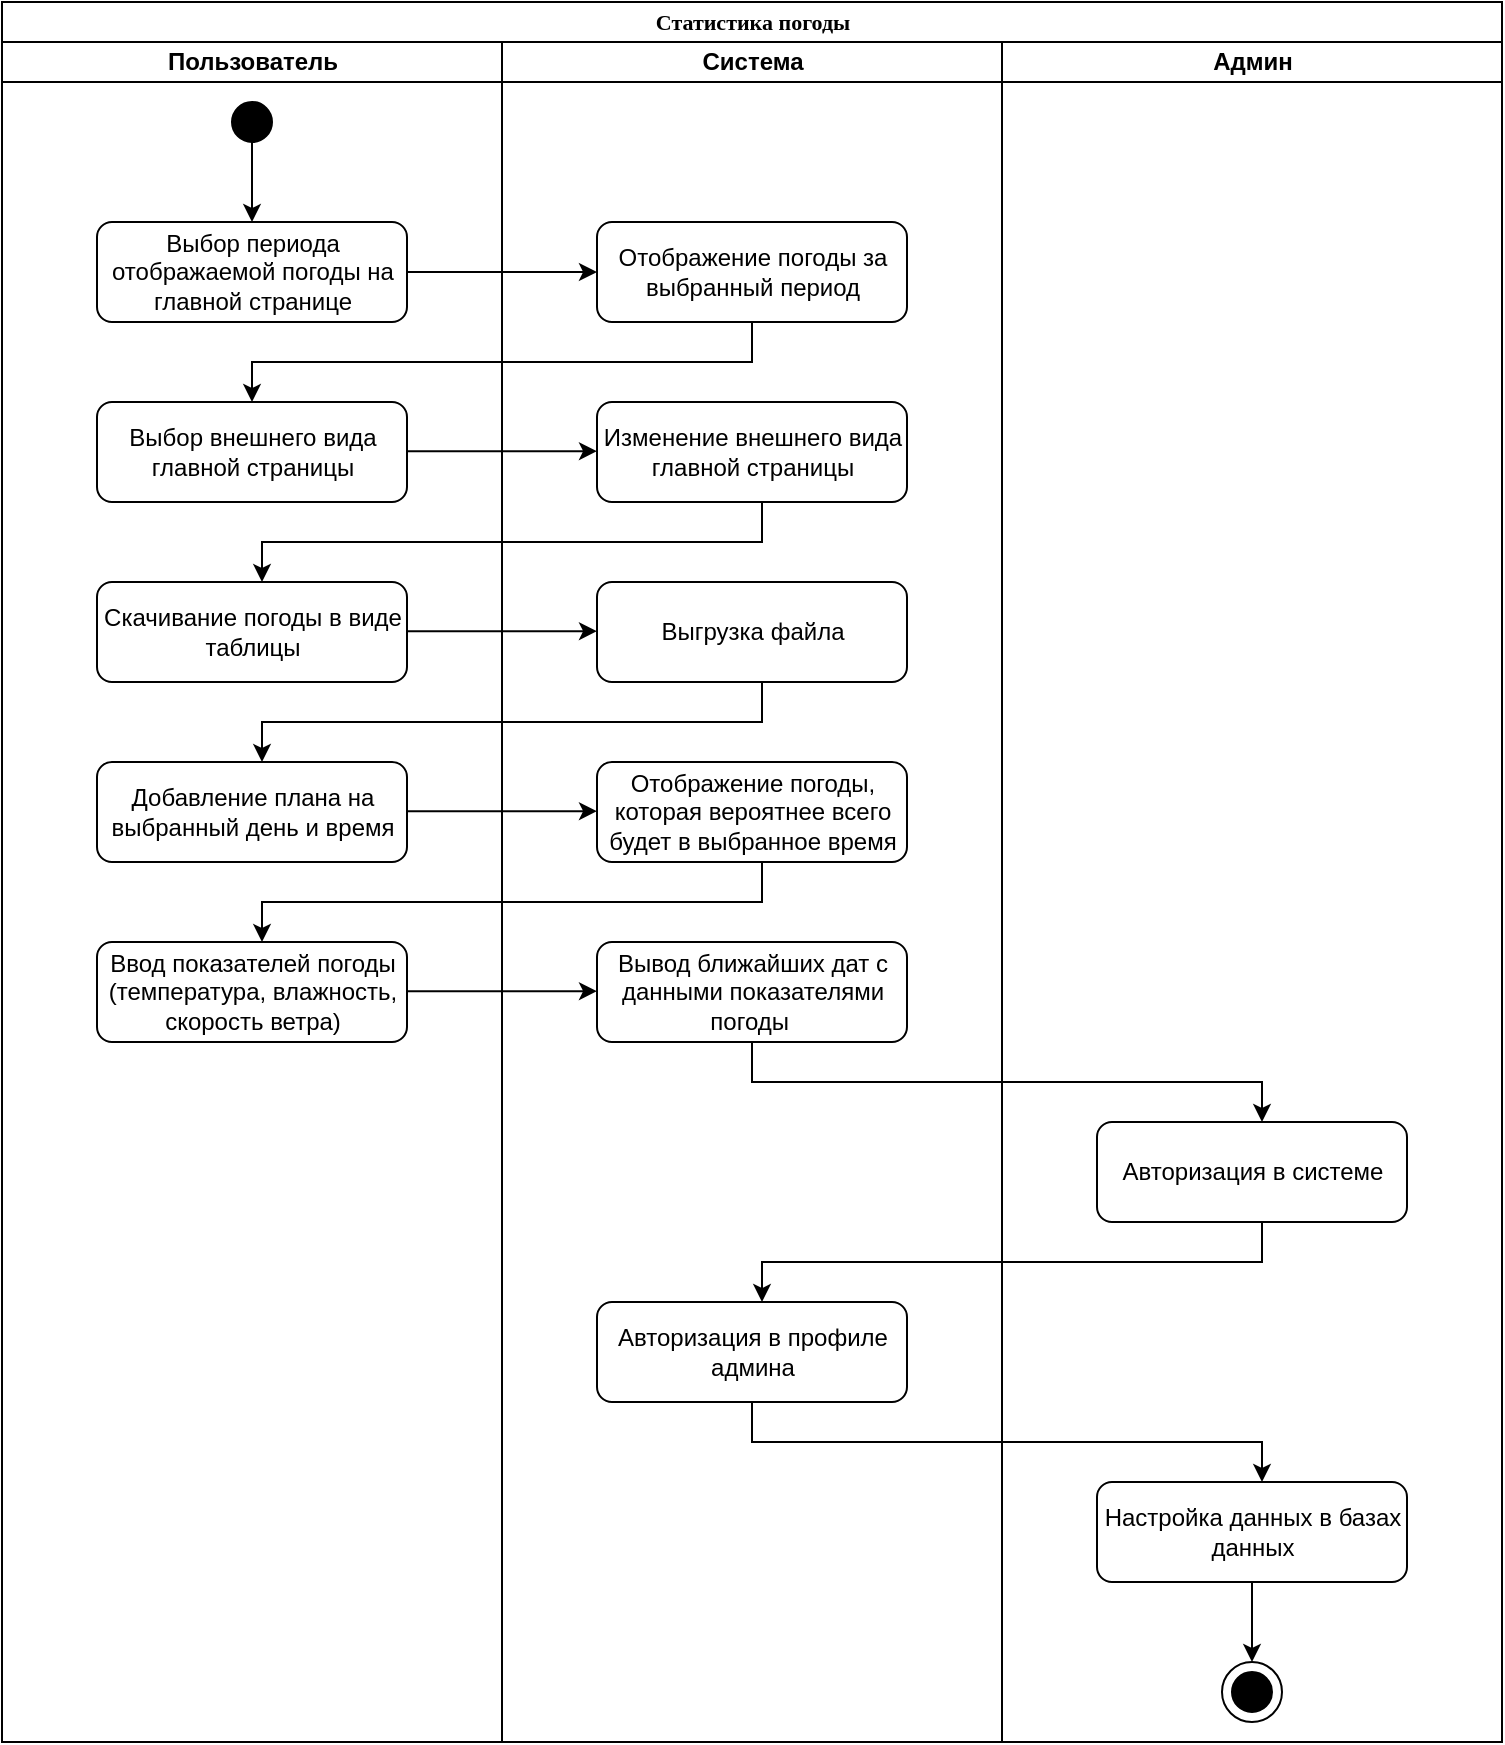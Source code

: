 <mxfile version="21.0.6" type="device"><diagram name="Page-1" id="74e2e168-ea6b-b213-b513-2b3c1d86103e"><mxGraphModel dx="1687" dy="976" grid="1" gridSize="10" guides="1" tooltips="1" connect="1" arrows="1" fold="1" page="1" pageScale="1" pageWidth="1100" pageHeight="850" background="none" math="0" shadow="0"><root><mxCell id="0"/><mxCell id="1" parent="0"/><mxCell id="77e6c97f196da883-1" value="&lt;font style=&quot;font-size: 11px;&quot;&gt;Статистика погоды&lt;/font&gt;" style="swimlane;html=1;childLayout=stackLayout;startSize=20;rounded=0;shadow=0;labelBackgroundColor=none;strokeWidth=1;fontFamily=Verdana;fontSize=8;align=center;" parent="1" vertex="1"><mxGeometry x="70" y="20" width="750" height="870" as="geometry"/></mxCell><mxCell id="77e6c97f196da883-2" value="Пользователь" style="swimlane;html=1;startSize=20;" parent="77e6c97f196da883-1" vertex="1"><mxGeometry y="20" width="250" height="850" as="geometry"/></mxCell><mxCell id="u6uxzp2IuS2uRIDQAiDJ-3" value="" style="ellipse;whiteSpace=wrap;html=1;aspect=fixed;fillColor=#000000;" parent="77e6c97f196da883-2" vertex="1"><mxGeometry x="115" y="30" width="20" height="20" as="geometry"/></mxCell><mxCell id="u6uxzp2IuS2uRIDQAiDJ-6" value="Выбор периода отображаемой погоды на главной странице" style="rounded=1;whiteSpace=wrap;html=1;" parent="77e6c97f196da883-2" vertex="1"><mxGeometry x="47.5" y="90" width="155" height="50" as="geometry"/></mxCell><mxCell id="u6uxzp2IuS2uRIDQAiDJ-7" value="" style="endArrow=classic;html=1;rounded=0;entryX=0.5;entryY=0;entryDx=0;entryDy=0;exitX=0.5;exitY=1;exitDx=0;exitDy=0;" parent="77e6c97f196da883-2" source="u6uxzp2IuS2uRIDQAiDJ-3" target="u6uxzp2IuS2uRIDQAiDJ-6" edge="1"><mxGeometry width="50" height="50" relative="1" as="geometry"><mxPoint x="135" y="80" as="sourcePoint"/><mxPoint x="185" y="30" as="targetPoint"/></mxGeometry></mxCell><mxCell id="u6uxzp2IuS2uRIDQAiDJ-18" value="Выбор внешнего вида главной страницы" style="rounded=1;whiteSpace=wrap;html=1;" parent="77e6c97f196da883-2" vertex="1"><mxGeometry x="47.5" y="180" width="155" height="50" as="geometry"/></mxCell><mxCell id="u6uxzp2IuS2uRIDQAiDJ-20" value="" style="endArrow=classic;html=1;rounded=0;exitX=1;exitY=0.5;exitDx=0;exitDy=0;entryX=0;entryY=0.5;entryDx=0;entryDy=0;" parent="77e6c97f196da883-2" edge="1"><mxGeometry width="50" height="50" relative="1" as="geometry"><mxPoint x="202.5" y="204.58" as="sourcePoint"/><mxPoint x="297.5" y="204.58" as="targetPoint"/></mxGeometry></mxCell><mxCell id="u6uxzp2IuS2uRIDQAiDJ-21" value="" style="endArrow=classic;html=1;rounded=0;exitX=0.5;exitY=1;exitDx=0;exitDy=0;entryX=0.5;entryY=0;entryDx=0;entryDy=0;" parent="77e6c97f196da883-2" edge="1"><mxGeometry width="50" height="50" relative="1" as="geometry"><mxPoint x="380" y="230" as="sourcePoint"/><mxPoint x="130" y="270" as="targetPoint"/><Array as="points"><mxPoint x="380" y="250"/><mxPoint x="130" y="250"/></Array></mxGeometry></mxCell><mxCell id="77e6c97f196da883-3" value="Система" style="swimlane;html=1;startSize=20;" parent="77e6c97f196da883-1" vertex="1"><mxGeometry x="250" y="20" width="250" height="850" as="geometry"/></mxCell><mxCell id="u6uxzp2IuS2uRIDQAiDJ-15" value="Отображение погоды за выбранный период" style="rounded=1;whiteSpace=wrap;html=1;" parent="77e6c97f196da883-3" vertex="1"><mxGeometry x="47.5" y="90" width="155" height="50" as="geometry"/></mxCell><mxCell id="u6uxzp2IuS2uRIDQAiDJ-19" value="Изменение внешнего вида главной страницы" style="rounded=1;whiteSpace=wrap;html=1;" parent="77e6c97f196da883-3" vertex="1"><mxGeometry x="47.5" y="180" width="155" height="50" as="geometry"/></mxCell><mxCell id="u6uxzp2IuS2uRIDQAiDJ-22" value="Скачивание погоды в виде таблицы" style="rounded=1;whiteSpace=wrap;html=1;" parent="77e6c97f196da883-3" vertex="1"><mxGeometry x="-202.5" y="270" width="155" height="50" as="geometry"/></mxCell><mxCell id="u6uxzp2IuS2uRIDQAiDJ-23" value="" style="endArrow=classic;html=1;rounded=0;exitX=1;exitY=0.5;exitDx=0;exitDy=0;entryX=0;entryY=0.5;entryDx=0;entryDy=0;" parent="77e6c97f196da883-3" edge="1"><mxGeometry width="50" height="50" relative="1" as="geometry"><mxPoint x="-47.5" y="294.58" as="sourcePoint"/><mxPoint x="47.5" y="294.58" as="targetPoint"/></mxGeometry></mxCell><mxCell id="u6uxzp2IuS2uRIDQAiDJ-24" value="" style="endArrow=classic;html=1;rounded=0;exitX=0.5;exitY=1;exitDx=0;exitDy=0;entryX=0.5;entryY=0;entryDx=0;entryDy=0;" parent="77e6c97f196da883-3" edge="1"><mxGeometry width="50" height="50" relative="1" as="geometry"><mxPoint x="130" y="320" as="sourcePoint"/><mxPoint x="-120" y="360" as="targetPoint"/><Array as="points"><mxPoint x="130" y="340"/><mxPoint x="-120" y="340"/></Array></mxGeometry></mxCell><mxCell id="u6uxzp2IuS2uRIDQAiDJ-25" value="Выгрузка файла" style="rounded=1;whiteSpace=wrap;html=1;" parent="77e6c97f196da883-3" vertex="1"><mxGeometry x="47.5" y="270" width="155" height="50" as="geometry"/></mxCell><mxCell id="u6uxzp2IuS2uRIDQAiDJ-26" value="Добавление плана на выбранный день и время" style="rounded=1;whiteSpace=wrap;html=1;" parent="77e6c97f196da883-3" vertex="1"><mxGeometry x="-202.5" y="360" width="155" height="50" as="geometry"/></mxCell><mxCell id="u6uxzp2IuS2uRIDQAiDJ-27" value="" style="endArrow=classic;html=1;rounded=0;exitX=1;exitY=0.5;exitDx=0;exitDy=0;entryX=0;entryY=0.5;entryDx=0;entryDy=0;" parent="77e6c97f196da883-3" edge="1"><mxGeometry width="50" height="50" relative="1" as="geometry"><mxPoint x="-47.5" y="384.58" as="sourcePoint"/><mxPoint x="47.5" y="384.58" as="targetPoint"/></mxGeometry></mxCell><mxCell id="u6uxzp2IuS2uRIDQAiDJ-28" value="" style="endArrow=classic;html=1;rounded=0;exitX=0.5;exitY=1;exitDx=0;exitDy=0;entryX=0.5;entryY=0;entryDx=0;entryDy=0;" parent="77e6c97f196da883-3" edge="1"><mxGeometry width="50" height="50" relative="1" as="geometry"><mxPoint x="130" y="410" as="sourcePoint"/><mxPoint x="-120" y="450" as="targetPoint"/><Array as="points"><mxPoint x="130" y="430"/><mxPoint x="-120" y="430"/></Array></mxGeometry></mxCell><mxCell id="u6uxzp2IuS2uRIDQAiDJ-29" value="Отображение погоды, которая вероятнее всего будет в выбранное время" style="rounded=1;whiteSpace=wrap;html=1;" parent="77e6c97f196da883-3" vertex="1"><mxGeometry x="47.5" y="360" width="155" height="50" as="geometry"/></mxCell><mxCell id="u6uxzp2IuS2uRIDQAiDJ-30" value="Ввод показателей погоды (температура, влажность, скорость ветра)" style="rounded=1;whiteSpace=wrap;html=1;" parent="77e6c97f196da883-3" vertex="1"><mxGeometry x="-202.5" y="450" width="155" height="50" as="geometry"/></mxCell><mxCell id="u6uxzp2IuS2uRIDQAiDJ-31" value="" style="endArrow=classic;html=1;rounded=0;exitX=1;exitY=0.5;exitDx=0;exitDy=0;entryX=0;entryY=0.5;entryDx=0;entryDy=0;" parent="77e6c97f196da883-3" edge="1"><mxGeometry width="50" height="50" relative="1" as="geometry"><mxPoint x="-47.5" y="474.58" as="sourcePoint"/><mxPoint x="47.5" y="474.58" as="targetPoint"/></mxGeometry></mxCell><mxCell id="u6uxzp2IuS2uRIDQAiDJ-33" value="Вывод ближайших дат с данными показателями погоды&amp;nbsp;" style="rounded=1;whiteSpace=wrap;html=1;" parent="77e6c97f196da883-3" vertex="1"><mxGeometry x="47.5" y="450" width="155" height="50" as="geometry"/></mxCell><mxCell id="1qg6tq-Hir3JbwqNY3XI-2" value="" style="endArrow=classic;html=1;rounded=0;exitX=0.5;exitY=1;exitDx=0;exitDy=0;entryX=0.5;entryY=0;entryDx=0;entryDy=0;" edge="1" parent="77e6c97f196da883-3"><mxGeometry width="50" height="50" relative="1" as="geometry"><mxPoint x="380" y="590" as="sourcePoint"/><mxPoint x="130" y="630" as="targetPoint"/><Array as="points"><mxPoint x="380" y="610"/><mxPoint x="130" y="610"/></Array></mxGeometry></mxCell><mxCell id="1qg6tq-Hir3JbwqNY3XI-3" value="Авторизация в профиле админа" style="rounded=1;whiteSpace=wrap;html=1;" vertex="1" parent="77e6c97f196da883-3"><mxGeometry x="47.5" y="630" width="155" height="50" as="geometry"/></mxCell><mxCell id="77e6c97f196da883-4" value="Админ" style="swimlane;html=1;startSize=20;" parent="77e6c97f196da883-1" vertex="1"><mxGeometry x="500" y="20" width="250" height="850" as="geometry"/></mxCell><mxCell id="1qg6tq-Hir3JbwqNY3XI-1" value="Авторизация в системе" style="rounded=1;whiteSpace=wrap;html=1;" vertex="1" parent="77e6c97f196da883-4"><mxGeometry x="47.5" y="540" width="155" height="50" as="geometry"/></mxCell><mxCell id="u6uxzp2IuS2uRIDQAiDJ-32" value="" style="endArrow=classic;html=1;rounded=0;exitX=0.5;exitY=1;exitDx=0;exitDy=0;" parent="77e6c97f196da883-4" edge="1" source="u6uxzp2IuS2uRIDQAiDJ-33"><mxGeometry width="50" height="50" relative="1" as="geometry"><mxPoint x="-140" y="500" as="sourcePoint"/><mxPoint x="130" y="540" as="targetPoint"/><Array as="points"><mxPoint x="-125" y="520"/><mxPoint x="130" y="520"/></Array></mxGeometry></mxCell><mxCell id="1qg6tq-Hir3JbwqNY3XI-6" value="" style="edgeStyle=orthogonalEdgeStyle;rounded=0;orthogonalLoop=1;jettySize=auto;html=1;entryX=0.5;entryY=0;entryDx=0;entryDy=0;" edge="1" parent="77e6c97f196da883-4" source="1qg6tq-Hir3JbwqNY3XI-4" target="u6uxzp2IuS2uRIDQAiDJ-5"><mxGeometry relative="1" as="geometry"/></mxCell><mxCell id="1qg6tq-Hir3JbwqNY3XI-4" value="Настройка данных в базах данных" style="rounded=1;whiteSpace=wrap;html=1;" vertex="1" parent="77e6c97f196da883-4"><mxGeometry x="47.5" y="720" width="155" height="50" as="geometry"/></mxCell><mxCell id="1qg6tq-Hir3JbwqNY3XI-5" value="" style="endArrow=classic;html=1;rounded=0;exitX=0.5;exitY=1;exitDx=0;exitDy=0;" edge="1" parent="77e6c97f196da883-4"><mxGeometry width="50" height="50" relative="1" as="geometry"><mxPoint x="-125" y="680" as="sourcePoint"/><mxPoint x="130" y="720" as="targetPoint"/><Array as="points"><mxPoint x="-125" y="700"/><mxPoint x="130" y="700"/></Array></mxGeometry></mxCell><mxCell id="u6uxzp2IuS2uRIDQAiDJ-5" value="" style="ellipse;whiteSpace=wrap;html=1;aspect=fixed;" parent="77e6c97f196da883-4" vertex="1"><mxGeometry x="110" y="810" width="30" height="30" as="geometry"/></mxCell><mxCell id="u6uxzp2IuS2uRIDQAiDJ-4" value="" style="ellipse;whiteSpace=wrap;html=1;aspect=fixed;fillColor=#000000;" parent="77e6c97f196da883-4" vertex="1"><mxGeometry x="115" y="815" width="20" height="20" as="geometry"/></mxCell><mxCell id="u6uxzp2IuS2uRIDQAiDJ-8" value="" style="endArrow=classic;html=1;rounded=0;exitX=1;exitY=0.5;exitDx=0;exitDy=0;entryX=0;entryY=0.5;entryDx=0;entryDy=0;" parent="77e6c97f196da883-1" source="u6uxzp2IuS2uRIDQAiDJ-6" target="u6uxzp2IuS2uRIDQAiDJ-15" edge="1"><mxGeometry width="50" height="50" relative="1" as="geometry"><mxPoint x="200" y="135" as="sourcePoint"/><mxPoint x="250" y="90" as="targetPoint"/></mxGeometry></mxCell><mxCell id="u6uxzp2IuS2uRIDQAiDJ-17" value="" style="endArrow=classic;html=1;rounded=0;exitX=0.5;exitY=1;exitDx=0;exitDy=0;entryX=0.5;entryY=0;entryDx=0;entryDy=0;" parent="77e6c97f196da883-1" source="u6uxzp2IuS2uRIDQAiDJ-15" target="u6uxzp2IuS2uRIDQAiDJ-18" edge="1"><mxGeometry width="50" height="50" relative="1" as="geometry"><mxPoint x="300" y="320" as="sourcePoint"/><mxPoint x="130" y="190" as="targetPoint"/><Array as="points"><mxPoint x="375" y="180"/><mxPoint x="125" y="180"/></Array></mxGeometry></mxCell></root></mxGraphModel></diagram></mxfile>